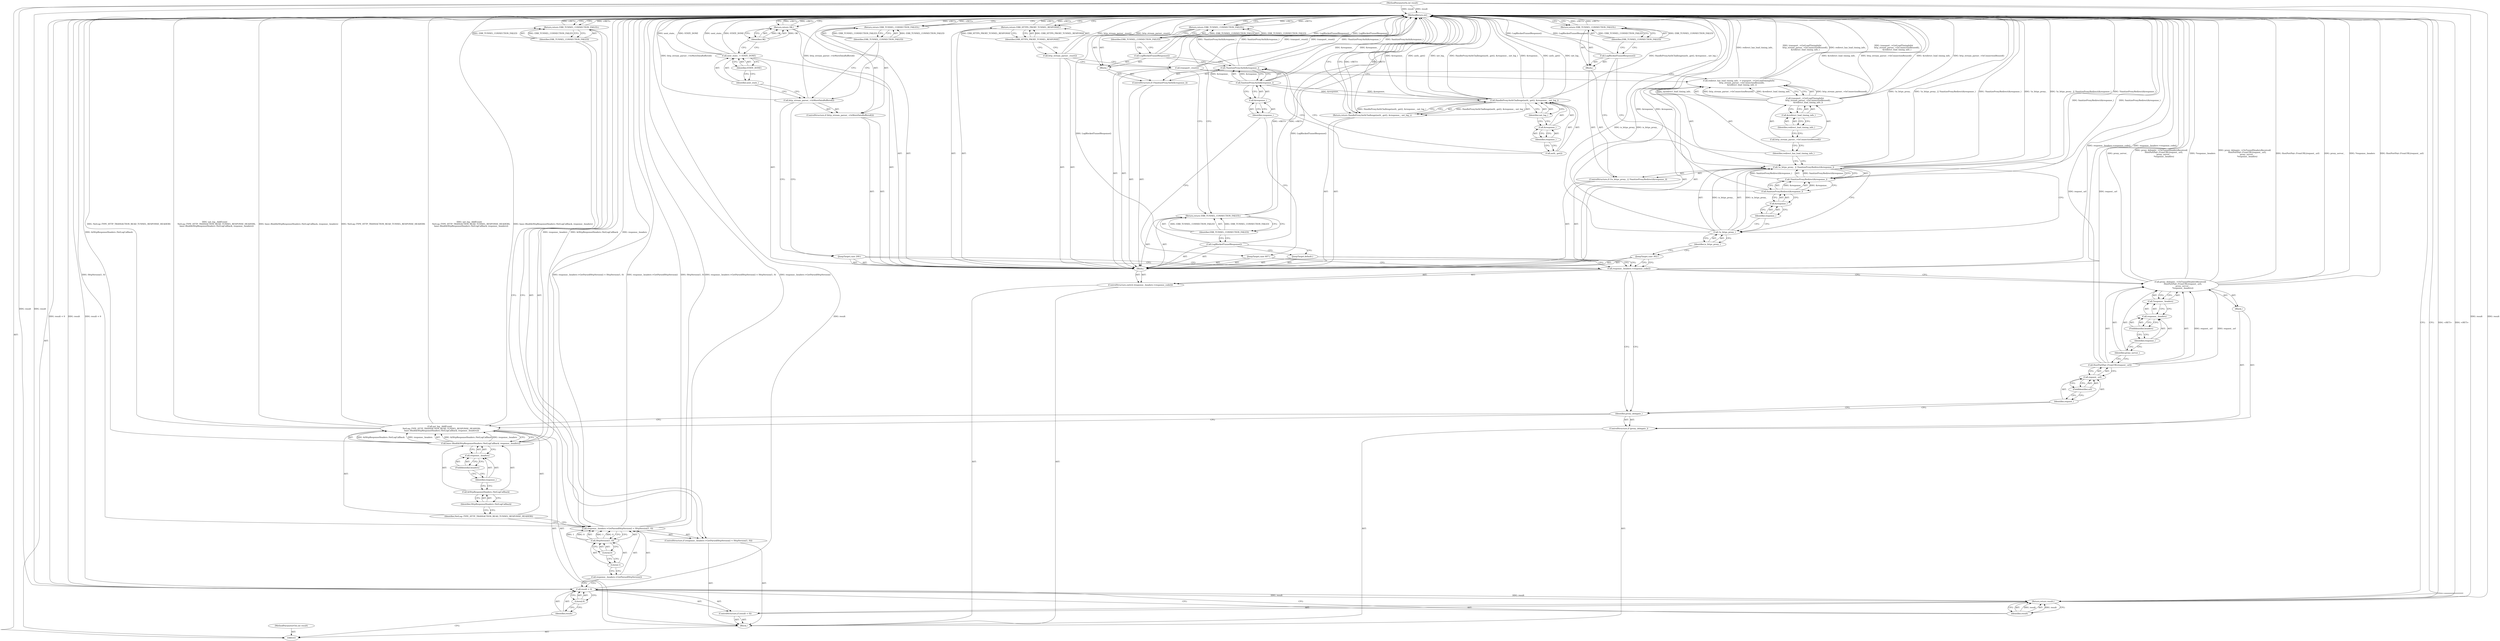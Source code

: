digraph "0_Chrome_7933c117fd16b192e70609c331641e9112af5e42" {
"1000197" [label="(MethodReturn,int)"];
"1000104" [label="(MethodParameterIn,int result)"];
"1000302" [label="(MethodParameterOut,int result)"];
"1000105" [label="(Block,)"];
"1000123" [label="(Call,&HttpResponseHeaders::NetLogCallback)"];
"1000124" [label="(Identifier,HttpResponseHeaders::NetLogCallback)"];
"1000125" [label="(Call,response_.headers)"];
"1000126" [label="(Identifier,response_)"];
"1000122" [label="(Call,base::Bind(&HttpResponseHeaders::NetLogCallback, response_.headers))"];
"1000127" [label="(FieldIdentifier,headers)"];
"1000128" [label="(ControlStructure,if (proxy_delegate_))"];
"1000130" [label="(Block,)"];
"1000129" [label="(Identifier,proxy_delegate_)"];
"1000131" [label="(Call,proxy_delegate_->OnTunnelHeadersReceived(\n        HostPortPair::FromURL(request_.url),\n        proxy_server_,\n        *response_.headers))"];
"1000133" [label="(Call,request_.url)"];
"1000134" [label="(Identifier,request_)"];
"1000135" [label="(FieldIdentifier,url)"];
"1000132" [label="(Call,HostPortPair::FromURL(request_.url))"];
"1000136" [label="(Identifier,proxy_server_)"];
"1000140" [label="(FieldIdentifier,headers)"];
"1000137" [label="(Call,*response_.headers)"];
"1000138" [label="(Call,response_.headers)"];
"1000139" [label="(Identifier,response_)"];
"1000142" [label="(Call,response_.headers->response_code())"];
"1000141" [label="(ControlStructure,switch (response_.headers->response_code()))"];
"1000143" [label="(Block,)"];
"1000109" [label="(Literal,0)"];
"1000106" [label="(ControlStructure,if (result < 0))"];
"1000107" [label="(Call,result < 0)"];
"1000108" [label="(Identifier,result)"];
"1000144" [label="(JumpTarget,case 200:)"];
"1000146" [label="(Call,http_stream_parser_->IsMoreDataBuffered())"];
"1000145" [label="(ControlStructure,if (http_stream_parser_->IsMoreDataBuffered()))"];
"1000148" [label="(Identifier,ERR_TUNNEL_CONNECTION_FAILED)"];
"1000147" [label="(Return,return ERR_TUNNEL_CONNECTION_FAILED;)"];
"1000151" [label="(Identifier,STATE_DONE)"];
"1000149" [label="(Call,next_state_ = STATE_DONE)"];
"1000150" [label="(Identifier,next_state_)"];
"1000153" [label="(Identifier,OK)"];
"1000152" [label="(Return,return OK;)"];
"1000154" [label="(JumpTarget,case 302:)"];
"1000156" [label="(Call,!is_https_proxy_ || !SanitizeProxyRedirect(&response_))"];
"1000157" [label="(Call,!is_https_proxy_)"];
"1000158" [label="(Identifier,is_https_proxy_)"];
"1000159" [label="(Call,!SanitizeProxyRedirect(&response_))"];
"1000160" [label="(Call,SanitizeProxyRedirect(&response_))"];
"1000161" [label="(Call,&response_)"];
"1000162" [label="(Identifier,response_)"];
"1000155" [label="(ControlStructure,if (!is_https_proxy_ || !SanitizeProxyRedirect(&response_)))"];
"1000163" [label="(Block,)"];
"1000111" [label="(Identifier,result)"];
"1000110" [label="(Return,return result;)"];
"1000164" [label="(Call,LogBlockedTunnelResponse())"];
"1000166" [label="(Identifier,ERR_TUNNEL_CONNECTION_FAILED)"];
"1000165" [label="(Return,return ERR_TUNNEL_CONNECTION_FAILED;)"];
"1000169" [label="(Call,transport_->GetLoadTimingInfo(\n          http_stream_parser_->IsConnectionReused(),\n          &redirect_load_timing_info_))"];
"1000167" [label="(Call,redirect_has_load_timing_info_ = transport_->GetLoadTimingInfo(\n          http_stream_parser_->IsConnectionReused(),\n          &redirect_load_timing_info_))"];
"1000168" [label="(Identifier,redirect_has_load_timing_info_)"];
"1000170" [label="(Call,http_stream_parser_->IsConnectionReused())"];
"1000171" [label="(Call,&redirect_load_timing_info_)"];
"1000172" [label="(Identifier,redirect_load_timing_info_)"];
"1000173" [label="(Call,transport_.reset())"];
"1000174" [label="(Call,http_stream_parser_.reset())"];
"1000176" [label="(Identifier,ERR_HTTPS_PROXY_TUNNEL_RESPONSE)"];
"1000175" [label="(Return,return ERR_HTTPS_PROXY_TUNNEL_RESPONSE;)"];
"1000177" [label="(JumpTarget,case 407:)"];
"1000179" [label="(Call,!SanitizeProxyAuth(&response_))"];
"1000180" [label="(Call,SanitizeProxyAuth(&response_))"];
"1000181" [label="(Call,&response_)"];
"1000182" [label="(Identifier,response_)"];
"1000183" [label="(Block,)"];
"1000178" [label="(ControlStructure,if (!SanitizeProxyAuth(&response_)))"];
"1000184" [label="(Call,LogBlockedTunnelResponse())"];
"1000186" [label="(Identifier,ERR_TUNNEL_CONNECTION_FAILED)"];
"1000185" [label="(Return,return ERR_TUNNEL_CONNECTION_FAILED;)"];
"1000188" [label="(Call,HandleProxyAuthChallenge(auth_.get(), &response_, net_log_))"];
"1000189" [label="(Call,auth_.get())"];
"1000190" [label="(Call,&response_)"];
"1000191" [label="(Identifier,response_)"];
"1000192" [label="(Identifier,net_log_)"];
"1000187" [label="(Return,return HandleProxyAuthChallenge(auth_.get(), &response_, net_log_);)"];
"1000193" [label="(JumpTarget,default:)"];
"1000194" [label="(Call,LogBlockedTunnelResponse())"];
"1000112" [label="(ControlStructure,if (response_.headers->GetParsedHttpVersion() < HttpVersion(1, 0)))"];
"1000115" [label="(Call,HttpVersion(1, 0))"];
"1000113" [label="(Call,response_.headers->GetParsedHttpVersion() < HttpVersion(1, 0))"];
"1000114" [label="(Call,response_.headers->GetParsedHttpVersion())"];
"1000116" [label="(Literal,1)"];
"1000117" [label="(Literal,0)"];
"1000196" [label="(Identifier,ERR_TUNNEL_CONNECTION_FAILED)"];
"1000195" [label="(Return,return ERR_TUNNEL_CONNECTION_FAILED;)"];
"1000119" [label="(Identifier,ERR_TUNNEL_CONNECTION_FAILED)"];
"1000118" [label="(Return,return ERR_TUNNEL_CONNECTION_FAILED;)"];
"1000120" [label="(Call,net_log_.AddEvent(\n      NetLog::TYPE_HTTP_TRANSACTION_READ_TUNNEL_RESPONSE_HEADERS,\n      base::Bind(&HttpResponseHeaders::NetLogCallback, response_.headers)))"];
"1000121" [label="(Identifier,NetLog::TYPE_HTTP_TRANSACTION_READ_TUNNEL_RESPONSE_HEADERS)"];
"1000197" -> "1000103"  [label="AST: "];
"1000197" -> "1000110"  [label="CFG: "];
"1000197" -> "1000118"  [label="CFG: "];
"1000197" -> "1000147"  [label="CFG: "];
"1000197" -> "1000152"  [label="CFG: "];
"1000197" -> "1000165"  [label="CFG: "];
"1000197" -> "1000175"  [label="CFG: "];
"1000197" -> "1000185"  [label="CFG: "];
"1000197" -> "1000187"  [label="CFG: "];
"1000197" -> "1000195"  [label="CFG: "];
"1000165" -> "1000197"  [label="DDG: <RET>"];
"1000187" -> "1000197"  [label="DDG: <RET>"];
"1000147" -> "1000197"  [label="DDG: <RET>"];
"1000142" -> "1000197"  [label="DDG: response_.headers->response_code()"];
"1000107" -> "1000197"  [label="DDG: result"];
"1000107" -> "1000197"  [label="DDG: result < 0"];
"1000156" -> "1000197"  [label="DDG: !is_https_proxy_"];
"1000156" -> "1000197"  [label="DDG: !is_https_proxy_ || !SanitizeProxyRedirect(&response_)"];
"1000156" -> "1000197"  [label="DDG: !SanitizeProxyRedirect(&response_)"];
"1000184" -> "1000197"  [label="DDG: LogBlockedTunnelResponse()"];
"1000180" -> "1000197"  [label="DDG: &response_"];
"1000132" -> "1000197"  [label="DDG: request_.url"];
"1000146" -> "1000197"  [label="DDG: http_stream_parser_->IsMoreDataBuffered()"];
"1000131" -> "1000197"  [label="DDG: proxy_delegate_->OnTunnelHeadersReceived(\n        HostPortPair::FromURL(request_.url),\n        proxy_server_,\n        *response_.headers)"];
"1000131" -> "1000197"  [label="DDG: HostPortPair::FromURL(request_.url)"];
"1000131" -> "1000197"  [label="DDG: proxy_server_"];
"1000131" -> "1000197"  [label="DDG: *response_.headers"];
"1000188" -> "1000197"  [label="DDG: HandleProxyAuthChallenge(auth_.get(), &response_, net_log_)"];
"1000188" -> "1000197"  [label="DDG: &response_"];
"1000188" -> "1000197"  [label="DDG: auth_.get()"];
"1000188" -> "1000197"  [label="DDG: net_log_"];
"1000167" -> "1000197"  [label="DDG: redirect_has_load_timing_info_"];
"1000167" -> "1000197"  [label="DDG: transport_->GetLoadTimingInfo(\n          http_stream_parser_->IsConnectionReused(),\n          &redirect_load_timing_info_)"];
"1000164" -> "1000197"  [label="DDG: LogBlockedTunnelResponse()"];
"1000122" -> "1000197"  [label="DDG: response_.headers"];
"1000122" -> "1000197"  [label="DDG: &HttpResponseHeaders::NetLogCallback"];
"1000194" -> "1000197"  [label="DDG: LogBlockedTunnelResponse()"];
"1000149" -> "1000197"  [label="DDG: STATE_DONE"];
"1000149" -> "1000197"  [label="DDG: next_state_"];
"1000179" -> "1000197"  [label="DDG: !SanitizeProxyAuth(&response_)"];
"1000179" -> "1000197"  [label="DDG: SanitizeProxyAuth(&response_)"];
"1000104" -> "1000197"  [label="DDG: result"];
"1000113" -> "1000197"  [label="DDG: response_.headers->GetParsedHttpVersion()"];
"1000113" -> "1000197"  [label="DDG: HttpVersion(1, 0)"];
"1000113" -> "1000197"  [label="DDG: response_.headers->GetParsedHttpVersion() < HttpVersion(1, 0)"];
"1000159" -> "1000197"  [label="DDG: SanitizeProxyRedirect(&response_)"];
"1000157" -> "1000197"  [label="DDG: is_https_proxy_"];
"1000120" -> "1000197"  [label="DDG: NetLog::TYPE_HTTP_TRANSACTION_READ_TUNNEL_RESPONSE_HEADERS"];
"1000120" -> "1000197"  [label="DDG: net_log_.AddEvent(\n      NetLog::TYPE_HTTP_TRANSACTION_READ_TUNNEL_RESPONSE_HEADERS,\n      base::Bind(&HttpResponseHeaders::NetLogCallback, response_.headers))"];
"1000120" -> "1000197"  [label="DDG: base::Bind(&HttpResponseHeaders::NetLogCallback, response_.headers)"];
"1000173" -> "1000197"  [label="DDG: transport_.reset()"];
"1000169" -> "1000197"  [label="DDG: &redirect_load_timing_info_"];
"1000169" -> "1000197"  [label="DDG: http_stream_parser_->IsConnectionReused()"];
"1000160" -> "1000197"  [label="DDG: &response_"];
"1000174" -> "1000197"  [label="DDG: http_stream_parser_.reset()"];
"1000118" -> "1000197"  [label="DDG: <RET>"];
"1000152" -> "1000197"  [label="DDG: <RET>"];
"1000175" -> "1000197"  [label="DDG: <RET>"];
"1000195" -> "1000197"  [label="DDG: <RET>"];
"1000185" -> "1000197"  [label="DDG: <RET>"];
"1000110" -> "1000197"  [label="DDG: <RET>"];
"1000104" -> "1000103"  [label="AST: "];
"1000104" -> "1000197"  [label="DDG: result"];
"1000104" -> "1000107"  [label="DDG: result"];
"1000104" -> "1000110"  [label="DDG: result"];
"1000302" -> "1000103"  [label="AST: "];
"1000105" -> "1000103"  [label="AST: "];
"1000106" -> "1000105"  [label="AST: "];
"1000112" -> "1000105"  [label="AST: "];
"1000120" -> "1000105"  [label="AST: "];
"1000128" -> "1000105"  [label="AST: "];
"1000141" -> "1000105"  [label="AST: "];
"1000123" -> "1000122"  [label="AST: "];
"1000123" -> "1000124"  [label="CFG: "];
"1000124" -> "1000123"  [label="AST: "];
"1000126" -> "1000123"  [label="CFG: "];
"1000124" -> "1000123"  [label="AST: "];
"1000124" -> "1000121"  [label="CFG: "];
"1000123" -> "1000124"  [label="CFG: "];
"1000125" -> "1000122"  [label="AST: "];
"1000125" -> "1000127"  [label="CFG: "];
"1000126" -> "1000125"  [label="AST: "];
"1000127" -> "1000125"  [label="AST: "];
"1000122" -> "1000125"  [label="CFG: "];
"1000126" -> "1000125"  [label="AST: "];
"1000126" -> "1000123"  [label="CFG: "];
"1000127" -> "1000126"  [label="CFG: "];
"1000122" -> "1000120"  [label="AST: "];
"1000122" -> "1000125"  [label="CFG: "];
"1000123" -> "1000122"  [label="AST: "];
"1000125" -> "1000122"  [label="AST: "];
"1000120" -> "1000122"  [label="CFG: "];
"1000122" -> "1000197"  [label="DDG: response_.headers"];
"1000122" -> "1000197"  [label="DDG: &HttpResponseHeaders::NetLogCallback"];
"1000122" -> "1000120"  [label="DDG: &HttpResponseHeaders::NetLogCallback"];
"1000122" -> "1000120"  [label="DDG: response_.headers"];
"1000127" -> "1000125"  [label="AST: "];
"1000127" -> "1000126"  [label="CFG: "];
"1000125" -> "1000127"  [label="CFG: "];
"1000128" -> "1000105"  [label="AST: "];
"1000129" -> "1000128"  [label="AST: "];
"1000130" -> "1000128"  [label="AST: "];
"1000130" -> "1000128"  [label="AST: "];
"1000131" -> "1000130"  [label="AST: "];
"1000129" -> "1000128"  [label="AST: "];
"1000129" -> "1000120"  [label="CFG: "];
"1000134" -> "1000129"  [label="CFG: "];
"1000142" -> "1000129"  [label="CFG: "];
"1000131" -> "1000130"  [label="AST: "];
"1000131" -> "1000137"  [label="CFG: "];
"1000132" -> "1000131"  [label="AST: "];
"1000136" -> "1000131"  [label="AST: "];
"1000137" -> "1000131"  [label="AST: "];
"1000142" -> "1000131"  [label="CFG: "];
"1000131" -> "1000197"  [label="DDG: proxy_delegate_->OnTunnelHeadersReceived(\n        HostPortPair::FromURL(request_.url),\n        proxy_server_,\n        *response_.headers)"];
"1000131" -> "1000197"  [label="DDG: HostPortPair::FromURL(request_.url)"];
"1000131" -> "1000197"  [label="DDG: proxy_server_"];
"1000131" -> "1000197"  [label="DDG: *response_.headers"];
"1000132" -> "1000131"  [label="DDG: request_.url"];
"1000133" -> "1000132"  [label="AST: "];
"1000133" -> "1000135"  [label="CFG: "];
"1000134" -> "1000133"  [label="AST: "];
"1000135" -> "1000133"  [label="AST: "];
"1000132" -> "1000133"  [label="CFG: "];
"1000134" -> "1000133"  [label="AST: "];
"1000134" -> "1000129"  [label="CFG: "];
"1000135" -> "1000134"  [label="CFG: "];
"1000135" -> "1000133"  [label="AST: "];
"1000135" -> "1000134"  [label="CFG: "];
"1000133" -> "1000135"  [label="CFG: "];
"1000132" -> "1000131"  [label="AST: "];
"1000132" -> "1000133"  [label="CFG: "];
"1000133" -> "1000132"  [label="AST: "];
"1000136" -> "1000132"  [label="CFG: "];
"1000132" -> "1000197"  [label="DDG: request_.url"];
"1000132" -> "1000131"  [label="DDG: request_.url"];
"1000136" -> "1000131"  [label="AST: "];
"1000136" -> "1000132"  [label="CFG: "];
"1000139" -> "1000136"  [label="CFG: "];
"1000140" -> "1000138"  [label="AST: "];
"1000140" -> "1000139"  [label="CFG: "];
"1000138" -> "1000140"  [label="CFG: "];
"1000137" -> "1000131"  [label="AST: "];
"1000137" -> "1000138"  [label="CFG: "];
"1000138" -> "1000137"  [label="AST: "];
"1000131" -> "1000137"  [label="CFG: "];
"1000138" -> "1000137"  [label="AST: "];
"1000138" -> "1000140"  [label="CFG: "];
"1000139" -> "1000138"  [label="AST: "];
"1000140" -> "1000138"  [label="AST: "];
"1000137" -> "1000138"  [label="CFG: "];
"1000139" -> "1000138"  [label="AST: "];
"1000139" -> "1000136"  [label="CFG: "];
"1000140" -> "1000139"  [label="CFG: "];
"1000142" -> "1000141"  [label="AST: "];
"1000142" -> "1000131"  [label="CFG: "];
"1000142" -> "1000129"  [label="CFG: "];
"1000144" -> "1000142"  [label="CFG: "];
"1000154" -> "1000142"  [label="CFG: "];
"1000177" -> "1000142"  [label="CFG: "];
"1000193" -> "1000142"  [label="CFG: "];
"1000142" -> "1000197"  [label="DDG: response_.headers->response_code()"];
"1000141" -> "1000105"  [label="AST: "];
"1000142" -> "1000141"  [label="AST: "];
"1000143" -> "1000141"  [label="AST: "];
"1000143" -> "1000141"  [label="AST: "];
"1000144" -> "1000143"  [label="AST: "];
"1000145" -> "1000143"  [label="AST: "];
"1000149" -> "1000143"  [label="AST: "];
"1000152" -> "1000143"  [label="AST: "];
"1000154" -> "1000143"  [label="AST: "];
"1000155" -> "1000143"  [label="AST: "];
"1000167" -> "1000143"  [label="AST: "];
"1000173" -> "1000143"  [label="AST: "];
"1000174" -> "1000143"  [label="AST: "];
"1000175" -> "1000143"  [label="AST: "];
"1000177" -> "1000143"  [label="AST: "];
"1000178" -> "1000143"  [label="AST: "];
"1000187" -> "1000143"  [label="AST: "];
"1000193" -> "1000143"  [label="AST: "];
"1000194" -> "1000143"  [label="AST: "];
"1000195" -> "1000143"  [label="AST: "];
"1000109" -> "1000107"  [label="AST: "];
"1000109" -> "1000108"  [label="CFG: "];
"1000107" -> "1000109"  [label="CFG: "];
"1000106" -> "1000105"  [label="AST: "];
"1000107" -> "1000106"  [label="AST: "];
"1000110" -> "1000106"  [label="AST: "];
"1000107" -> "1000106"  [label="AST: "];
"1000107" -> "1000109"  [label="CFG: "];
"1000108" -> "1000107"  [label="AST: "];
"1000109" -> "1000107"  [label="AST: "];
"1000111" -> "1000107"  [label="CFG: "];
"1000114" -> "1000107"  [label="CFG: "];
"1000107" -> "1000197"  [label="DDG: result"];
"1000107" -> "1000197"  [label="DDG: result < 0"];
"1000104" -> "1000107"  [label="DDG: result"];
"1000107" -> "1000110"  [label="DDG: result"];
"1000108" -> "1000107"  [label="AST: "];
"1000108" -> "1000103"  [label="CFG: "];
"1000109" -> "1000108"  [label="CFG: "];
"1000144" -> "1000143"  [label="AST: "];
"1000144" -> "1000142"  [label="CFG: "];
"1000146" -> "1000144"  [label="CFG: "];
"1000146" -> "1000145"  [label="AST: "];
"1000146" -> "1000144"  [label="CFG: "];
"1000148" -> "1000146"  [label="CFG: "];
"1000150" -> "1000146"  [label="CFG: "];
"1000146" -> "1000197"  [label="DDG: http_stream_parser_->IsMoreDataBuffered()"];
"1000145" -> "1000143"  [label="AST: "];
"1000146" -> "1000145"  [label="AST: "];
"1000147" -> "1000145"  [label="AST: "];
"1000148" -> "1000147"  [label="AST: "];
"1000148" -> "1000146"  [label="CFG: "];
"1000147" -> "1000148"  [label="CFG: "];
"1000148" -> "1000147"  [label="DDG: ERR_TUNNEL_CONNECTION_FAILED"];
"1000147" -> "1000145"  [label="AST: "];
"1000147" -> "1000148"  [label="CFG: "];
"1000148" -> "1000147"  [label="AST: "];
"1000197" -> "1000147"  [label="CFG: "];
"1000147" -> "1000197"  [label="DDG: <RET>"];
"1000148" -> "1000147"  [label="DDG: ERR_TUNNEL_CONNECTION_FAILED"];
"1000151" -> "1000149"  [label="AST: "];
"1000151" -> "1000150"  [label="CFG: "];
"1000149" -> "1000151"  [label="CFG: "];
"1000149" -> "1000143"  [label="AST: "];
"1000149" -> "1000151"  [label="CFG: "];
"1000150" -> "1000149"  [label="AST: "];
"1000151" -> "1000149"  [label="AST: "];
"1000153" -> "1000149"  [label="CFG: "];
"1000149" -> "1000197"  [label="DDG: STATE_DONE"];
"1000149" -> "1000197"  [label="DDG: next_state_"];
"1000150" -> "1000149"  [label="AST: "];
"1000150" -> "1000146"  [label="CFG: "];
"1000151" -> "1000150"  [label="CFG: "];
"1000153" -> "1000152"  [label="AST: "];
"1000153" -> "1000149"  [label="CFG: "];
"1000152" -> "1000153"  [label="CFG: "];
"1000153" -> "1000152"  [label="DDG: OK"];
"1000152" -> "1000143"  [label="AST: "];
"1000152" -> "1000153"  [label="CFG: "];
"1000153" -> "1000152"  [label="AST: "];
"1000197" -> "1000152"  [label="CFG: "];
"1000152" -> "1000197"  [label="DDG: <RET>"];
"1000153" -> "1000152"  [label="DDG: OK"];
"1000154" -> "1000143"  [label="AST: "];
"1000154" -> "1000142"  [label="CFG: "];
"1000158" -> "1000154"  [label="CFG: "];
"1000156" -> "1000155"  [label="AST: "];
"1000156" -> "1000157"  [label="CFG: "];
"1000156" -> "1000159"  [label="CFG: "];
"1000157" -> "1000156"  [label="AST: "];
"1000159" -> "1000156"  [label="AST: "];
"1000164" -> "1000156"  [label="CFG: "];
"1000168" -> "1000156"  [label="CFG: "];
"1000156" -> "1000197"  [label="DDG: !is_https_proxy_"];
"1000156" -> "1000197"  [label="DDG: !is_https_proxy_ || !SanitizeProxyRedirect(&response_)"];
"1000156" -> "1000197"  [label="DDG: !SanitizeProxyRedirect(&response_)"];
"1000157" -> "1000156"  [label="DDG: is_https_proxy_"];
"1000159" -> "1000156"  [label="DDG: SanitizeProxyRedirect(&response_)"];
"1000157" -> "1000156"  [label="AST: "];
"1000157" -> "1000158"  [label="CFG: "];
"1000158" -> "1000157"  [label="AST: "];
"1000162" -> "1000157"  [label="CFG: "];
"1000156" -> "1000157"  [label="CFG: "];
"1000157" -> "1000197"  [label="DDG: is_https_proxy_"];
"1000157" -> "1000156"  [label="DDG: is_https_proxy_"];
"1000158" -> "1000157"  [label="AST: "];
"1000158" -> "1000154"  [label="CFG: "];
"1000157" -> "1000158"  [label="CFG: "];
"1000159" -> "1000156"  [label="AST: "];
"1000159" -> "1000160"  [label="CFG: "];
"1000160" -> "1000159"  [label="AST: "];
"1000156" -> "1000159"  [label="CFG: "];
"1000159" -> "1000197"  [label="DDG: SanitizeProxyRedirect(&response_)"];
"1000159" -> "1000156"  [label="DDG: SanitizeProxyRedirect(&response_)"];
"1000160" -> "1000159"  [label="DDG: &response_"];
"1000160" -> "1000159"  [label="AST: "];
"1000160" -> "1000161"  [label="CFG: "];
"1000161" -> "1000160"  [label="AST: "];
"1000159" -> "1000160"  [label="CFG: "];
"1000160" -> "1000197"  [label="DDG: &response_"];
"1000160" -> "1000159"  [label="DDG: &response_"];
"1000161" -> "1000160"  [label="AST: "];
"1000161" -> "1000162"  [label="CFG: "];
"1000162" -> "1000161"  [label="AST: "];
"1000160" -> "1000161"  [label="CFG: "];
"1000162" -> "1000161"  [label="AST: "];
"1000162" -> "1000157"  [label="CFG: "];
"1000161" -> "1000162"  [label="CFG: "];
"1000155" -> "1000143"  [label="AST: "];
"1000156" -> "1000155"  [label="AST: "];
"1000163" -> "1000155"  [label="AST: "];
"1000163" -> "1000155"  [label="AST: "];
"1000164" -> "1000163"  [label="AST: "];
"1000165" -> "1000163"  [label="AST: "];
"1000111" -> "1000110"  [label="AST: "];
"1000111" -> "1000107"  [label="CFG: "];
"1000110" -> "1000111"  [label="CFG: "];
"1000111" -> "1000110"  [label="DDG: result"];
"1000110" -> "1000106"  [label="AST: "];
"1000110" -> "1000111"  [label="CFG: "];
"1000111" -> "1000110"  [label="AST: "];
"1000197" -> "1000110"  [label="CFG: "];
"1000110" -> "1000197"  [label="DDG: <RET>"];
"1000111" -> "1000110"  [label="DDG: result"];
"1000107" -> "1000110"  [label="DDG: result"];
"1000104" -> "1000110"  [label="DDG: result"];
"1000164" -> "1000163"  [label="AST: "];
"1000164" -> "1000156"  [label="CFG: "];
"1000166" -> "1000164"  [label="CFG: "];
"1000164" -> "1000197"  [label="DDG: LogBlockedTunnelResponse()"];
"1000166" -> "1000165"  [label="AST: "];
"1000166" -> "1000164"  [label="CFG: "];
"1000165" -> "1000166"  [label="CFG: "];
"1000166" -> "1000165"  [label="DDG: ERR_TUNNEL_CONNECTION_FAILED"];
"1000165" -> "1000163"  [label="AST: "];
"1000165" -> "1000166"  [label="CFG: "];
"1000166" -> "1000165"  [label="AST: "];
"1000197" -> "1000165"  [label="CFG: "];
"1000165" -> "1000197"  [label="DDG: <RET>"];
"1000166" -> "1000165"  [label="DDG: ERR_TUNNEL_CONNECTION_FAILED"];
"1000169" -> "1000167"  [label="AST: "];
"1000169" -> "1000171"  [label="CFG: "];
"1000170" -> "1000169"  [label="AST: "];
"1000171" -> "1000169"  [label="AST: "];
"1000167" -> "1000169"  [label="CFG: "];
"1000169" -> "1000197"  [label="DDG: &redirect_load_timing_info_"];
"1000169" -> "1000197"  [label="DDG: http_stream_parser_->IsConnectionReused()"];
"1000169" -> "1000167"  [label="DDG: http_stream_parser_->IsConnectionReused()"];
"1000169" -> "1000167"  [label="DDG: &redirect_load_timing_info_"];
"1000167" -> "1000143"  [label="AST: "];
"1000167" -> "1000169"  [label="CFG: "];
"1000168" -> "1000167"  [label="AST: "];
"1000169" -> "1000167"  [label="AST: "];
"1000173" -> "1000167"  [label="CFG: "];
"1000167" -> "1000197"  [label="DDG: redirect_has_load_timing_info_"];
"1000167" -> "1000197"  [label="DDG: transport_->GetLoadTimingInfo(\n          http_stream_parser_->IsConnectionReused(),\n          &redirect_load_timing_info_)"];
"1000169" -> "1000167"  [label="DDG: http_stream_parser_->IsConnectionReused()"];
"1000169" -> "1000167"  [label="DDG: &redirect_load_timing_info_"];
"1000168" -> "1000167"  [label="AST: "];
"1000168" -> "1000156"  [label="CFG: "];
"1000170" -> "1000168"  [label="CFG: "];
"1000170" -> "1000169"  [label="AST: "];
"1000170" -> "1000168"  [label="CFG: "];
"1000172" -> "1000170"  [label="CFG: "];
"1000171" -> "1000169"  [label="AST: "];
"1000171" -> "1000172"  [label="CFG: "];
"1000172" -> "1000171"  [label="AST: "];
"1000169" -> "1000171"  [label="CFG: "];
"1000172" -> "1000171"  [label="AST: "];
"1000172" -> "1000170"  [label="CFG: "];
"1000171" -> "1000172"  [label="CFG: "];
"1000173" -> "1000143"  [label="AST: "];
"1000173" -> "1000167"  [label="CFG: "];
"1000174" -> "1000173"  [label="CFG: "];
"1000173" -> "1000197"  [label="DDG: transport_.reset()"];
"1000174" -> "1000143"  [label="AST: "];
"1000174" -> "1000173"  [label="CFG: "];
"1000176" -> "1000174"  [label="CFG: "];
"1000174" -> "1000197"  [label="DDG: http_stream_parser_.reset()"];
"1000176" -> "1000175"  [label="AST: "];
"1000176" -> "1000174"  [label="CFG: "];
"1000175" -> "1000176"  [label="CFG: "];
"1000176" -> "1000175"  [label="DDG: ERR_HTTPS_PROXY_TUNNEL_RESPONSE"];
"1000175" -> "1000143"  [label="AST: "];
"1000175" -> "1000176"  [label="CFG: "];
"1000176" -> "1000175"  [label="AST: "];
"1000197" -> "1000175"  [label="CFG: "];
"1000175" -> "1000197"  [label="DDG: <RET>"];
"1000176" -> "1000175"  [label="DDG: ERR_HTTPS_PROXY_TUNNEL_RESPONSE"];
"1000177" -> "1000143"  [label="AST: "];
"1000177" -> "1000142"  [label="CFG: "];
"1000182" -> "1000177"  [label="CFG: "];
"1000179" -> "1000178"  [label="AST: "];
"1000179" -> "1000180"  [label="CFG: "];
"1000180" -> "1000179"  [label="AST: "];
"1000184" -> "1000179"  [label="CFG: "];
"1000189" -> "1000179"  [label="CFG: "];
"1000179" -> "1000197"  [label="DDG: !SanitizeProxyAuth(&response_)"];
"1000179" -> "1000197"  [label="DDG: SanitizeProxyAuth(&response_)"];
"1000180" -> "1000179"  [label="DDG: &response_"];
"1000180" -> "1000179"  [label="AST: "];
"1000180" -> "1000181"  [label="CFG: "];
"1000181" -> "1000180"  [label="AST: "];
"1000179" -> "1000180"  [label="CFG: "];
"1000180" -> "1000197"  [label="DDG: &response_"];
"1000180" -> "1000179"  [label="DDG: &response_"];
"1000180" -> "1000188"  [label="DDG: &response_"];
"1000181" -> "1000180"  [label="AST: "];
"1000181" -> "1000182"  [label="CFG: "];
"1000182" -> "1000181"  [label="AST: "];
"1000180" -> "1000181"  [label="CFG: "];
"1000182" -> "1000181"  [label="AST: "];
"1000182" -> "1000177"  [label="CFG: "];
"1000181" -> "1000182"  [label="CFG: "];
"1000183" -> "1000178"  [label="AST: "];
"1000184" -> "1000183"  [label="AST: "];
"1000185" -> "1000183"  [label="AST: "];
"1000178" -> "1000143"  [label="AST: "];
"1000179" -> "1000178"  [label="AST: "];
"1000183" -> "1000178"  [label="AST: "];
"1000184" -> "1000183"  [label="AST: "];
"1000184" -> "1000179"  [label="CFG: "];
"1000186" -> "1000184"  [label="CFG: "];
"1000184" -> "1000197"  [label="DDG: LogBlockedTunnelResponse()"];
"1000186" -> "1000185"  [label="AST: "];
"1000186" -> "1000184"  [label="CFG: "];
"1000185" -> "1000186"  [label="CFG: "];
"1000186" -> "1000185"  [label="DDG: ERR_TUNNEL_CONNECTION_FAILED"];
"1000185" -> "1000183"  [label="AST: "];
"1000185" -> "1000186"  [label="CFG: "];
"1000186" -> "1000185"  [label="AST: "];
"1000197" -> "1000185"  [label="CFG: "];
"1000185" -> "1000197"  [label="DDG: <RET>"];
"1000186" -> "1000185"  [label="DDG: ERR_TUNNEL_CONNECTION_FAILED"];
"1000188" -> "1000187"  [label="AST: "];
"1000188" -> "1000192"  [label="CFG: "];
"1000189" -> "1000188"  [label="AST: "];
"1000190" -> "1000188"  [label="AST: "];
"1000192" -> "1000188"  [label="AST: "];
"1000187" -> "1000188"  [label="CFG: "];
"1000188" -> "1000197"  [label="DDG: HandleProxyAuthChallenge(auth_.get(), &response_, net_log_)"];
"1000188" -> "1000197"  [label="DDG: &response_"];
"1000188" -> "1000197"  [label="DDG: auth_.get()"];
"1000188" -> "1000197"  [label="DDG: net_log_"];
"1000188" -> "1000187"  [label="DDG: HandleProxyAuthChallenge(auth_.get(), &response_, net_log_)"];
"1000180" -> "1000188"  [label="DDG: &response_"];
"1000189" -> "1000188"  [label="AST: "];
"1000189" -> "1000179"  [label="CFG: "];
"1000191" -> "1000189"  [label="CFG: "];
"1000190" -> "1000188"  [label="AST: "];
"1000190" -> "1000191"  [label="CFG: "];
"1000191" -> "1000190"  [label="AST: "];
"1000192" -> "1000190"  [label="CFG: "];
"1000191" -> "1000190"  [label="AST: "];
"1000191" -> "1000189"  [label="CFG: "];
"1000190" -> "1000191"  [label="CFG: "];
"1000192" -> "1000188"  [label="AST: "];
"1000192" -> "1000190"  [label="CFG: "];
"1000188" -> "1000192"  [label="CFG: "];
"1000187" -> "1000143"  [label="AST: "];
"1000187" -> "1000188"  [label="CFG: "];
"1000188" -> "1000187"  [label="AST: "];
"1000197" -> "1000187"  [label="CFG: "];
"1000187" -> "1000197"  [label="DDG: <RET>"];
"1000188" -> "1000187"  [label="DDG: HandleProxyAuthChallenge(auth_.get(), &response_, net_log_)"];
"1000193" -> "1000143"  [label="AST: "];
"1000193" -> "1000142"  [label="CFG: "];
"1000194" -> "1000193"  [label="CFG: "];
"1000194" -> "1000143"  [label="AST: "];
"1000194" -> "1000193"  [label="CFG: "];
"1000196" -> "1000194"  [label="CFG: "];
"1000194" -> "1000197"  [label="DDG: LogBlockedTunnelResponse()"];
"1000112" -> "1000105"  [label="AST: "];
"1000113" -> "1000112"  [label="AST: "];
"1000118" -> "1000112"  [label="AST: "];
"1000115" -> "1000113"  [label="AST: "];
"1000115" -> "1000117"  [label="CFG: "];
"1000116" -> "1000115"  [label="AST: "];
"1000117" -> "1000115"  [label="AST: "];
"1000113" -> "1000115"  [label="CFG: "];
"1000115" -> "1000113"  [label="DDG: 1"];
"1000115" -> "1000113"  [label="DDG: 0"];
"1000113" -> "1000112"  [label="AST: "];
"1000113" -> "1000115"  [label="CFG: "];
"1000114" -> "1000113"  [label="AST: "];
"1000115" -> "1000113"  [label="AST: "];
"1000119" -> "1000113"  [label="CFG: "];
"1000121" -> "1000113"  [label="CFG: "];
"1000113" -> "1000197"  [label="DDG: response_.headers->GetParsedHttpVersion()"];
"1000113" -> "1000197"  [label="DDG: HttpVersion(1, 0)"];
"1000113" -> "1000197"  [label="DDG: response_.headers->GetParsedHttpVersion() < HttpVersion(1, 0)"];
"1000115" -> "1000113"  [label="DDG: 1"];
"1000115" -> "1000113"  [label="DDG: 0"];
"1000114" -> "1000113"  [label="AST: "];
"1000114" -> "1000107"  [label="CFG: "];
"1000116" -> "1000114"  [label="CFG: "];
"1000116" -> "1000115"  [label="AST: "];
"1000116" -> "1000114"  [label="CFG: "];
"1000117" -> "1000116"  [label="CFG: "];
"1000117" -> "1000115"  [label="AST: "];
"1000117" -> "1000116"  [label="CFG: "];
"1000115" -> "1000117"  [label="CFG: "];
"1000196" -> "1000195"  [label="AST: "];
"1000196" -> "1000194"  [label="CFG: "];
"1000195" -> "1000196"  [label="CFG: "];
"1000196" -> "1000195"  [label="DDG: ERR_TUNNEL_CONNECTION_FAILED"];
"1000195" -> "1000143"  [label="AST: "];
"1000195" -> "1000196"  [label="CFG: "];
"1000196" -> "1000195"  [label="AST: "];
"1000197" -> "1000195"  [label="CFG: "];
"1000195" -> "1000197"  [label="DDG: <RET>"];
"1000196" -> "1000195"  [label="DDG: ERR_TUNNEL_CONNECTION_FAILED"];
"1000119" -> "1000118"  [label="AST: "];
"1000119" -> "1000113"  [label="CFG: "];
"1000118" -> "1000119"  [label="CFG: "];
"1000119" -> "1000118"  [label="DDG: ERR_TUNNEL_CONNECTION_FAILED"];
"1000118" -> "1000112"  [label="AST: "];
"1000118" -> "1000119"  [label="CFG: "];
"1000119" -> "1000118"  [label="AST: "];
"1000197" -> "1000118"  [label="CFG: "];
"1000118" -> "1000197"  [label="DDG: <RET>"];
"1000119" -> "1000118"  [label="DDG: ERR_TUNNEL_CONNECTION_FAILED"];
"1000120" -> "1000105"  [label="AST: "];
"1000120" -> "1000122"  [label="CFG: "];
"1000121" -> "1000120"  [label="AST: "];
"1000122" -> "1000120"  [label="AST: "];
"1000129" -> "1000120"  [label="CFG: "];
"1000120" -> "1000197"  [label="DDG: NetLog::TYPE_HTTP_TRANSACTION_READ_TUNNEL_RESPONSE_HEADERS"];
"1000120" -> "1000197"  [label="DDG: net_log_.AddEvent(\n      NetLog::TYPE_HTTP_TRANSACTION_READ_TUNNEL_RESPONSE_HEADERS,\n      base::Bind(&HttpResponseHeaders::NetLogCallback, response_.headers))"];
"1000120" -> "1000197"  [label="DDG: base::Bind(&HttpResponseHeaders::NetLogCallback, response_.headers)"];
"1000122" -> "1000120"  [label="DDG: &HttpResponseHeaders::NetLogCallback"];
"1000122" -> "1000120"  [label="DDG: response_.headers"];
"1000121" -> "1000120"  [label="AST: "];
"1000121" -> "1000113"  [label="CFG: "];
"1000124" -> "1000121"  [label="CFG: "];
}
